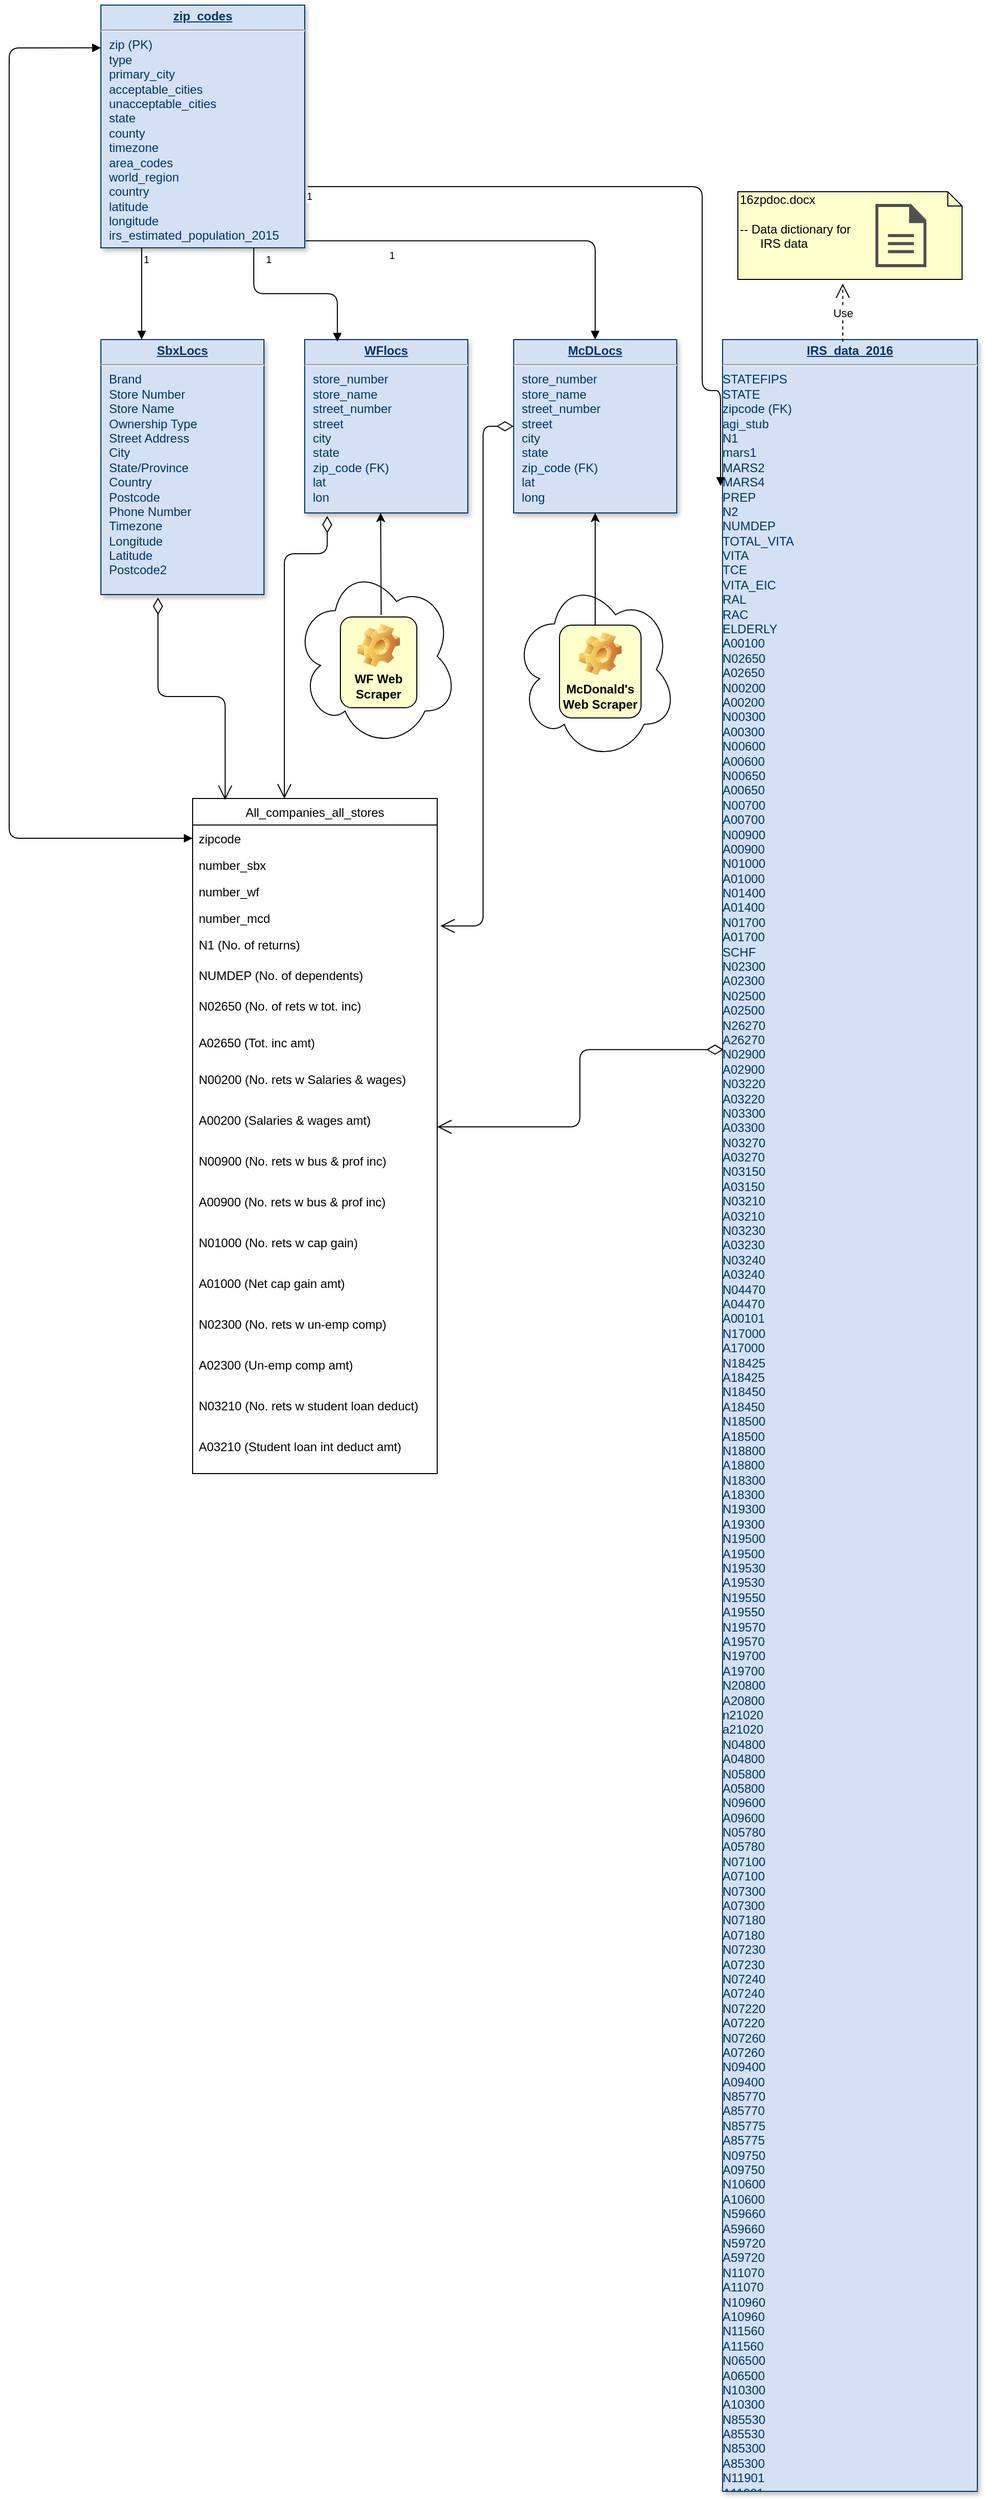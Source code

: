 <mxfile version="11.0.7" type="device"><diagram name="Page-1" id="efa7a0a1-bf9b-a30e-e6df-94a7791c09e9"><mxGraphModel dx="1302" dy="705" grid="1" gridSize="10" guides="1" tooltips="1" connect="1" arrows="1" fold="1" page="1" pageScale="1" pageWidth="826" pageHeight="1169" background="#ffffff" math="0" shadow="0"><root><mxCell id="0"/><mxCell id="1" parent="0"/><mxCell id="Gu2A4vsEvKnWH-SaPwSr-179" value="" style="ellipse;shape=cloud;whiteSpace=wrap;html=1;" parent="1" vertex="1"><mxGeometry x="445" y="584" width="160" height="179" as="geometry"/></mxCell><mxCell id="Gu2A4vsEvKnWH-SaPwSr-125" value="16zpdoc.docx&lt;br&gt;&lt;br&gt;-- Data dictionary for&lt;br&gt;&amp;nbsp; &amp;nbsp; &amp;nbsp; IRS data" style="shape=note;whiteSpace=wrap;html=1;size=14;verticalAlign=top;align=left;spacingTop=-6;fillColor=#FFFFCC;" parent="1" vertex="1"><mxGeometry x="665" y="205" width="220" height="86" as="geometry"/></mxCell><mxCell id="19" value="&lt;p style=&quot;margin: 0px ; margin-top: 4px ; text-align: center ; text-decoration: underline&quot;&gt;&lt;strong&gt;WFlocs&lt;/strong&gt;&lt;/p&gt;&lt;hr&gt;&lt;p style=&quot;margin: 0px 0px 0px 8px&quot;&gt;store_number&lt;/p&gt;&lt;p style=&quot;margin: 0px 0px 0px 8px&quot;&gt;store_name&lt;/p&gt;&lt;p style=&quot;margin: 0px 0px 0px 8px&quot;&gt;street_number&lt;/p&gt;&lt;p style=&quot;margin: 0px 0px 0px 8px&quot;&gt;street&lt;/p&gt;&lt;p style=&quot;margin: 0px 0px 0px 8px&quot;&gt;city&lt;/p&gt;&lt;p style=&quot;margin: 0px 0px 0px 8px&quot;&gt;state&lt;/p&gt;&lt;p style=&quot;margin: 0px 0px 0px 8px&quot;&gt;zip_code (FK)&lt;/p&gt;&lt;p style=&quot;margin: 0px 0px 0px 8px&quot;&gt;lat&lt;/p&gt;&lt;p style=&quot;margin: 0px 0px 0px 8px&quot;&gt;lon&lt;/p&gt;" style="verticalAlign=top;align=left;overflow=fill;fontSize=12;fontFamily=Helvetica;html=1;strokeColor=#003366;shadow=1;fillColor=#D4E1F5;fontColor=#003366" parent="1" vertex="1"><mxGeometry x="240" y="350" width="160" height="170" as="geometry"/></mxCell><mxCell id="20" value="&lt;p style=&quot;margin: 0px ; margin-top: 4px ; text-align: center ; text-decoration: underline&quot;&gt;&lt;strong&gt;McDLocs&lt;/strong&gt;&lt;/p&gt;&lt;hr&gt;&lt;p style=&quot;margin: 0px ; margin-left: 8px&quot;&gt;store_number&lt;/p&gt;&lt;p style=&quot;margin: 0px ; margin-left: 8px&quot;&gt;store_name&lt;/p&gt;&lt;p style=&quot;margin: 0px ; margin-left: 8px&quot;&gt;street_number&lt;/p&gt;&lt;p style=&quot;margin: 0px ; margin-left: 8px&quot;&gt;street&lt;/p&gt;&lt;p style=&quot;margin: 0px ; margin-left: 8px&quot;&gt;city&lt;/p&gt;&lt;p style=&quot;margin: 0px ; margin-left: 8px&quot;&gt;state&lt;/p&gt;&lt;p style=&quot;margin: 0px ; margin-left: 8px&quot;&gt;zip_code (FK)&lt;/p&gt;&lt;p style=&quot;margin: 0px ; margin-left: 8px&quot;&gt;lat&lt;/p&gt;&lt;p style=&quot;margin: 0px ; margin-left: 8px&quot;&gt;long&lt;/p&gt;" style="verticalAlign=top;align=left;overflow=fill;fontSize=12;fontFamily=Helvetica;html=1;strokeColor=#003366;shadow=1;fillColor=#D4E1F5;fontColor=#003366" parent="1" vertex="1"><mxGeometry x="445" y="350" width="160" height="170" as="geometry"/></mxCell><mxCell id="21" value="&lt;p style=&quot;margin: 0px ; margin-top: 4px ; text-align: center ; text-decoration: underline&quot;&gt;&lt;strong&gt;IRS_data_2016&lt;/strong&gt;&lt;/p&gt;&lt;hr&gt;&lt;div&gt;STATEFIPS&lt;/div&gt;&lt;div&gt;STATE&lt;/div&gt;&lt;div&gt;zipcode (FK)&lt;/div&gt;&lt;div&gt;agi_stub&lt;/div&gt;&lt;div&gt;N1&lt;/div&gt;&lt;div&gt;mars1&lt;/div&gt;&lt;div&gt;MARS2&lt;/div&gt;&lt;div&gt;MARS4&lt;/div&gt;&lt;div&gt;PREP&lt;/div&gt;&lt;div&gt;N2&lt;/div&gt;&lt;div&gt;NUMDEP&lt;/div&gt;&lt;div&gt;TOTAL_VITA&lt;/div&gt;&lt;div&gt;VITA&lt;/div&gt;&lt;div&gt;TCE&lt;/div&gt;&lt;div&gt;VITA_EIC&lt;/div&gt;&lt;div&gt;RAL&lt;/div&gt;&lt;div&gt;RAC&lt;/div&gt;&lt;div&gt;ELDERLY&lt;/div&gt;&lt;div&gt;A00100&lt;/div&gt;&lt;div&gt;N02650&lt;/div&gt;&lt;div&gt;A02650&lt;/div&gt;&lt;div&gt;N00200&lt;/div&gt;&lt;div&gt;A00200&lt;/div&gt;&lt;div&gt;N00300&lt;/div&gt;&lt;div&gt;A00300&lt;/div&gt;&lt;div&gt;N00600&lt;/div&gt;&lt;div&gt;A00600&lt;/div&gt;&lt;div&gt;N00650&lt;/div&gt;&lt;div&gt;A00650&lt;/div&gt;&lt;div&gt;N00700&lt;/div&gt;&lt;div&gt;A00700&lt;/div&gt;&lt;div&gt;N00900&lt;/div&gt;&lt;div&gt;A00900&lt;/div&gt;&lt;div&gt;N01000&lt;/div&gt;&lt;div&gt;A01000&lt;/div&gt;&lt;div&gt;N01400&lt;/div&gt;&lt;div&gt;A01400&lt;/div&gt;&lt;div&gt;N01700&lt;/div&gt;&lt;div&gt;A01700&lt;/div&gt;&lt;div&gt;SCHF&lt;/div&gt;&lt;div&gt;N02300&lt;/div&gt;&lt;div&gt;A02300&lt;/div&gt;&lt;div&gt;N02500&lt;/div&gt;&lt;div&gt;A02500&lt;/div&gt;&lt;div&gt;N26270&lt;/div&gt;&lt;div&gt;A26270&lt;/div&gt;&lt;div&gt;N02900&lt;/div&gt;&lt;div&gt;A02900&lt;/div&gt;&lt;div&gt;N03220&lt;/div&gt;&lt;div&gt;A03220&lt;/div&gt;&lt;div&gt;N03300&lt;/div&gt;&lt;div&gt;A03300&lt;/div&gt;&lt;div&gt;N03270&lt;/div&gt;&lt;div&gt;A03270&lt;/div&gt;&lt;div&gt;N03150&lt;/div&gt;&lt;div&gt;A03150&lt;/div&gt;&lt;div&gt;N03210&lt;/div&gt;&lt;div&gt;A03210&lt;/div&gt;&lt;div&gt;N03230&lt;/div&gt;&lt;div&gt;A03230&lt;/div&gt;&lt;div&gt;N03240&lt;/div&gt;&lt;div&gt;A03240&lt;/div&gt;&lt;div&gt;N04470&lt;/div&gt;&lt;div&gt;A04470&lt;/div&gt;&lt;div&gt;A00101&lt;/div&gt;&lt;div&gt;N17000&lt;/div&gt;&lt;div&gt;A17000&lt;/div&gt;&lt;div&gt;N18425&lt;/div&gt;&lt;div&gt;A18425&lt;/div&gt;&lt;div&gt;N18450&lt;/div&gt;&lt;div&gt;A18450&lt;/div&gt;&lt;div&gt;N18500&lt;/div&gt;&lt;div&gt;A18500&lt;/div&gt;&lt;div&gt;N18800&lt;/div&gt;&lt;div&gt;A18800&lt;/div&gt;&lt;div&gt;N18300&lt;/div&gt;&lt;div&gt;A18300&lt;/div&gt;&lt;div&gt;N19300&lt;/div&gt;&lt;div&gt;A19300&lt;/div&gt;&lt;div&gt;N19500&lt;/div&gt;&lt;div&gt;A19500&lt;/div&gt;&lt;div&gt;N19530&lt;/div&gt;&lt;div&gt;A19530&lt;/div&gt;&lt;div&gt;N19550&lt;/div&gt;&lt;div&gt;A19550&lt;/div&gt;&lt;div&gt;N19570&lt;/div&gt;&lt;div&gt;A19570&lt;/div&gt;&lt;div&gt;N19700&lt;/div&gt;&lt;div&gt;A19700&lt;/div&gt;&lt;div&gt;N20800&lt;/div&gt;&lt;div&gt;A20800&lt;/div&gt;&lt;div&gt;n21020&lt;/div&gt;&lt;div&gt;a21020&lt;/div&gt;&lt;div&gt;N04800&lt;/div&gt;&lt;div&gt;A04800&lt;/div&gt;&lt;div&gt;N05800&lt;/div&gt;&lt;div&gt;A05800&lt;/div&gt;&lt;div&gt;N09600&lt;/div&gt;&lt;div&gt;A09600&lt;/div&gt;&lt;div&gt;N05780&lt;/div&gt;&lt;div&gt;A05780&lt;/div&gt;&lt;div&gt;N07100&lt;/div&gt;&lt;div&gt;A07100&lt;/div&gt;&lt;div&gt;N07300&lt;/div&gt;&lt;div&gt;A07300&lt;/div&gt;&lt;div&gt;N07180&lt;/div&gt;&lt;div&gt;A07180&lt;/div&gt;&lt;div&gt;N07230&lt;/div&gt;&lt;div&gt;A07230&lt;/div&gt;&lt;div&gt;N07240&lt;/div&gt;&lt;div&gt;A07240&lt;/div&gt;&lt;div&gt;N07220&lt;/div&gt;&lt;div&gt;A07220&lt;/div&gt;&lt;div&gt;N07260&lt;/div&gt;&lt;div&gt;A07260&lt;/div&gt;&lt;div&gt;N09400&lt;/div&gt;&lt;div&gt;A09400&lt;/div&gt;&lt;div&gt;N85770&lt;/div&gt;&lt;div&gt;A85770&lt;/div&gt;&lt;div&gt;N85775&lt;/div&gt;&lt;div&gt;A85775&lt;/div&gt;&lt;div&gt;N09750&lt;/div&gt;&lt;div&gt;A09750&lt;/div&gt;&lt;div&gt;N10600&lt;/div&gt;&lt;div&gt;A10600&lt;/div&gt;&lt;div&gt;N59660&lt;/div&gt;&lt;div&gt;A59660&lt;/div&gt;&lt;div&gt;N59720&lt;/div&gt;&lt;div&gt;A59720&lt;/div&gt;&lt;div&gt;N11070&lt;/div&gt;&lt;div&gt;A11070&lt;/div&gt;&lt;div&gt;N10960&lt;/div&gt;&lt;div&gt;A10960&lt;/div&gt;&lt;div&gt;N11560&lt;/div&gt;&lt;div&gt;A11560&lt;/div&gt;&lt;div&gt;N06500&lt;/div&gt;&lt;div&gt;A06500&lt;/div&gt;&lt;div&gt;N10300&lt;/div&gt;&lt;div&gt;A10300&lt;/div&gt;&lt;div&gt;N85530&lt;/div&gt;&lt;div&gt;A85530&lt;/div&gt;&lt;div&gt;N85300&lt;/div&gt;&lt;div&gt;A85300&lt;/div&gt;&lt;div&gt;N11901&lt;/div&gt;&lt;div&gt;A11901&lt;/div&gt;&lt;div&gt;N11902&lt;/div&gt;&lt;div&gt;A11902&lt;/div&gt;&lt;br&gt;&lt;br&gt;&lt;br&gt;&lt;br&gt;&lt;br&gt;&lt;br&gt;&lt;br&gt;&lt;br&gt;&lt;br&gt;&lt;br&gt;&lt;br&gt;&lt;br&gt;&lt;br&gt;&lt;br&gt;&lt;br&gt;&lt;br&gt;&lt;br&gt;&lt;br&gt;&lt;br&gt;&lt;br&gt;&lt;br&gt;&lt;br&gt;&lt;br&gt;&lt;br&gt;&lt;br&gt;&lt;br&gt;&lt;br&gt;&lt;br&gt;&lt;br&gt;&lt;br&gt;&lt;br&gt;&lt;br&gt;&lt;br&gt;&lt;br&gt;&lt;br&gt;&lt;br&gt;&lt;br&gt;&lt;br&gt;&lt;br&gt;&lt;br&gt;&lt;br&gt;&lt;br&gt;&lt;br&gt;&lt;br&gt;&lt;br&gt;&lt;br&gt;&lt;br&gt;&lt;br&gt;&lt;br&gt;&lt;br&gt;&lt;br&gt;&lt;br&gt;&lt;br&gt;&lt;br&gt;&lt;br&gt;&lt;br&gt;&lt;br&gt;&lt;br&gt;&lt;br&gt;&lt;br&gt;&lt;br&gt;&lt;br&gt;&lt;br&gt;&lt;br&gt;&lt;br&gt;&lt;br&gt;&lt;br&gt;&lt;br&gt;&lt;br&gt;&lt;br&gt;&lt;br&gt;&lt;br&gt;&lt;br&gt;&lt;br&gt;&lt;br&gt;&lt;br&gt;&lt;br&gt;&lt;br&gt;&lt;br&gt;&lt;br&gt;&lt;br&gt;&lt;br&gt;&lt;br&gt;&lt;br&gt;&lt;br&gt;&lt;br&gt;&lt;br&gt;&lt;br&gt;&lt;br&gt;&lt;br&gt;&lt;br&gt;&lt;br&gt;&lt;br&gt;&lt;br&gt;&lt;br&gt;&lt;br&gt;&lt;br&gt;&lt;br&gt;&lt;br&gt;&lt;br&gt;&lt;br&gt;&lt;br&gt;&lt;br&gt;&lt;br&gt;&lt;br&gt;&lt;br&gt;&lt;br&gt;&lt;br&gt;&lt;br&gt;&lt;br&gt;&lt;br&gt;&lt;br&gt;&lt;br&gt;&lt;br&gt;&lt;br&gt;&lt;br&gt;&lt;br&gt;&lt;br&gt;&lt;br&gt;&lt;br&gt;&lt;br&gt;&lt;br&gt;&lt;br&gt;&lt;br&gt;&lt;br&gt;&lt;br&gt;&lt;br&gt;&lt;br&gt;&lt;br&gt;&lt;br&gt;&lt;br&gt;&lt;br&gt;&lt;br&gt;&lt;br&gt;&lt;br&gt;&lt;br&gt;&lt;br&gt;&lt;br&gt;&lt;br&gt;&lt;br&gt;&lt;br&gt;&lt;br&gt;&lt;br&gt;&lt;br&gt;&lt;br&gt;&lt;br&gt;&lt;br&gt;&lt;br&gt;&lt;br&gt;&lt;br&gt;&lt;br&gt;&lt;br&gt;&lt;br&gt;&lt;br&gt;&lt;br&gt;&lt;br&gt;&lt;br&gt;&lt;br&gt;&lt;br&gt;&lt;br&gt;&lt;br&gt;&lt;br&gt;&lt;br&gt;&lt;br&gt;&lt;br&gt;&lt;br&gt;&lt;br&gt;&lt;br&gt;&lt;br&gt;&lt;br&gt;&lt;br&gt;&lt;br&gt;&lt;br&gt;&lt;br&gt;&lt;br&gt;&lt;br&gt;&lt;br&gt;&lt;br&gt;&lt;br&gt;&lt;br&gt;&lt;br&gt;&lt;br&gt;&lt;br&gt;&lt;br&gt;&lt;br&gt;&lt;br&gt;&lt;br&gt;&lt;br&gt;&lt;br&gt;&lt;br&gt;&lt;br&gt;&lt;br&gt;&lt;br&gt;&lt;br&gt;&lt;br&gt;&lt;br&gt;&lt;br&gt;&lt;br&gt;&lt;br&gt;&lt;br&gt;&lt;br&gt;&lt;br&gt;&lt;br&gt;&lt;br&gt;&lt;br&gt;&lt;br&gt;&lt;br&gt;&lt;br&gt;&lt;br&gt;&lt;br&gt;&lt;br&gt;&lt;br&gt;&lt;br&gt;&lt;br&gt;&lt;br&gt;&lt;br&gt;&lt;br&gt;&lt;br&gt;&lt;br&gt;&lt;br&gt;&lt;br&gt;&lt;br&gt;&lt;br&gt;&lt;br&gt;&lt;br&gt;&lt;br&gt;&lt;br&gt;&lt;br&gt;&lt;br&gt;&lt;br&gt;&lt;br&gt;&lt;br&gt;&lt;br&gt;&lt;br&gt;&lt;br&gt;&lt;br&gt;&lt;br&gt;&lt;br&gt;&lt;br&gt;&lt;br&gt;&lt;br&gt;&lt;br&gt;&lt;br&gt;&lt;br&gt;&lt;br&gt;&lt;br&gt;&lt;br&gt;&lt;br&gt;&lt;br&gt;&lt;br&gt;&lt;br&gt;&lt;br&gt;&lt;br&gt;&lt;br&gt;&lt;br&gt;&lt;br&gt;&lt;br&gt;&lt;br&gt;&lt;br&gt;&lt;br&gt;&lt;br&gt;&lt;br&gt;&lt;br&gt;&lt;br&gt;&lt;br&gt;&lt;br&gt;&lt;br&gt;&lt;br&gt;&lt;br&gt;&lt;br&gt;&lt;br&gt;&lt;br&gt;&lt;br&gt;&lt;br&gt;&lt;br&gt;&lt;br&gt;&lt;br&gt;&lt;br&gt;&lt;br&gt;&lt;br&gt;&lt;br&gt;&lt;br&gt;&lt;br&gt;&lt;br&gt;&lt;br&gt;&lt;br&gt;&lt;br&gt;&lt;br&gt;&lt;br&gt;&lt;br&gt;&lt;br&gt;&lt;br&gt;&lt;br&gt;&lt;br&gt;&lt;br&gt;&lt;br&gt;&lt;br&gt;&lt;br&gt;&lt;br&gt;&lt;br&gt;&lt;br&gt;&lt;br&gt;&lt;br&gt;&lt;br&gt;&lt;br&gt;&lt;br&gt;&lt;br&gt;&lt;br&gt;&lt;br&gt;&lt;br&gt;&lt;br&gt;&lt;br&gt;&lt;br&gt;&lt;br&gt;&lt;br&gt;&lt;br&gt;&lt;br&gt;&lt;br&gt;&lt;br&gt;&lt;br&gt;&lt;br&gt;&lt;br&gt;&lt;br&gt;&lt;br&gt;&lt;br&gt;&lt;br&gt;&lt;br&gt;&lt;br&gt;&lt;br&gt;&lt;br&gt;&lt;br&gt;&lt;br&gt;&lt;br&gt;&lt;br&gt;&lt;br&gt;&lt;br&gt;&lt;br&gt;&lt;br&gt;&lt;br&gt;&lt;br&gt;&lt;br&gt;&lt;br&gt;&lt;br&gt;&lt;br&gt;&lt;br&gt;&lt;br&gt;&lt;br&gt;&lt;br&gt;&lt;br&gt;&lt;br&gt;&lt;br&gt;&lt;br&gt;&lt;br&gt;&lt;br&gt;&lt;br&gt;&lt;br&gt;&lt;br&gt;&lt;br&gt;&lt;br&gt;&lt;br&gt;&lt;br&gt;&lt;br&gt;&lt;br&gt;&lt;br&gt;&lt;br&gt;&lt;br&gt;&lt;br&gt;&lt;br&gt;&lt;br&gt;&lt;br&gt;&lt;br&gt;&lt;br&gt;&lt;br&gt;&lt;br&gt;&lt;br&gt;&lt;br&gt;&lt;br&gt;&lt;br&gt;&lt;br&gt;&lt;br&gt;&lt;br&gt;&lt;br&gt;&lt;br&gt;&lt;br&gt;&lt;br&gt;&lt;br&gt;&lt;br&gt;&lt;br&gt;&lt;br&gt;&lt;br&gt;&lt;br&gt;&lt;br&gt;&lt;br&gt;&lt;br&gt;&lt;br&gt;&lt;br&gt;&lt;br&gt;&lt;br&gt;&lt;br&gt;&lt;br&gt;&lt;br&gt;&lt;br&gt;&lt;br&gt;&lt;br&gt;&lt;br&gt;&lt;br&gt;&lt;br&gt;&lt;br&gt;&lt;br&gt;&lt;br&gt;&lt;br&gt;&lt;br&gt;&lt;br&gt;&lt;br&gt;&lt;br&gt;&lt;br&gt;&lt;br&gt;&lt;br&gt;&lt;br&gt;&lt;br&gt;&lt;br&gt;&lt;br&gt;&lt;br&gt;&lt;br&gt;&lt;br&gt;&lt;br&gt;&lt;br&gt;&lt;br&gt;&lt;br&gt;&lt;br&gt;&lt;br&gt;&lt;br&gt;&lt;br&gt;&lt;br&gt;&lt;br&gt;&lt;br&gt;&lt;br&gt;&lt;br&gt;&lt;br&gt;&lt;br&gt;&lt;table border=&quot;0&quot; cellpadding=&quot;0&quot; cellspacing=&quot;0&quot; width=&quot;64&quot; style=&quot;border-collapse: collapse ; width: 48pt&quot;&gt; &lt;colgroup&gt;&lt;col width=&quot;64&quot; style=&quot;width: 48pt&quot;&gt;&lt;/colgroup&gt; &lt;tbody&gt;&lt;tr style=&quot;height: 15.0pt&quot;&gt;  &lt;td height=&quot;20&quot; width=&quot;64&quot; style=&quot;height: 15.0pt ; width: 48pt&quot;&gt;STATEFIPS&lt;/td&gt; &lt;/tr&gt; &lt;tr style=&quot;height: 15.0pt&quot;&gt;  &lt;td height=&quot;20&quot; style=&quot;height: 15.0pt&quot;&gt;STATE&lt;/td&gt; &lt;/tr&gt; &lt;tr style=&quot;height: 15.0pt&quot;&gt;  &lt;td height=&quot;20&quot; style=&quot;height: 15.0pt&quot;&gt;zipcode&lt;/td&gt; &lt;/tr&gt; &lt;tr style=&quot;height: 15.0pt&quot;&gt;  &lt;td height=&quot;20&quot; style=&quot;height: 15.0pt&quot;&gt;agi_stub&lt;/td&gt; &lt;/tr&gt; &lt;tr style=&quot;height: 15.0pt&quot;&gt;  &lt;td height=&quot;20&quot; style=&quot;height: 15.0pt&quot;&gt;N1&lt;/td&gt; &lt;/tr&gt; &lt;tr style=&quot;height: 15.0pt&quot;&gt;  &lt;td height=&quot;20&quot; style=&quot;height: 15.0pt&quot;&gt;mars1&lt;/td&gt; &lt;/tr&gt; &lt;tr style=&quot;height: 15.0pt&quot;&gt;  &lt;td height=&quot;20&quot; style=&quot;height: 15.0pt&quot;&gt;MARS2&lt;/td&gt; &lt;/tr&gt; &lt;tr style=&quot;height: 15.0pt&quot;&gt;  &lt;td height=&quot;20&quot; style=&quot;height: 15.0pt&quot;&gt;MARS4&lt;/td&gt; &lt;/tr&gt; &lt;tr style=&quot;height: 15.0pt&quot;&gt;  &lt;td height=&quot;20&quot; style=&quot;height: 15.0pt&quot;&gt;PREP&lt;/td&gt; &lt;/tr&gt; &lt;tr style=&quot;height: 15.0pt&quot;&gt;  &lt;td height=&quot;20&quot; style=&quot;height: 15.0pt&quot;&gt;N2&lt;/td&gt; &lt;/tr&gt; &lt;tr style=&quot;height: 15.0pt&quot;&gt;  &lt;td height=&quot;20&quot; style=&quot;height: 15.0pt&quot;&gt;NUMDEP&lt;/td&gt; &lt;/tr&gt; &lt;tr style=&quot;height: 15.0pt&quot;&gt;  &lt;td height=&quot;20&quot; style=&quot;height: 15.0pt&quot;&gt;TOTAL_VITA&lt;/td&gt; &lt;/tr&gt; &lt;tr style=&quot;height: 15.0pt&quot;&gt;  &lt;td height=&quot;20&quot; style=&quot;height: 15.0pt&quot;&gt;VITA&lt;/td&gt; &lt;/tr&gt; &lt;tr style=&quot;height: 15.0pt&quot;&gt;  &lt;td height=&quot;20&quot; style=&quot;height: 15.0pt&quot;&gt;TCE&lt;/td&gt; &lt;/tr&gt; &lt;tr style=&quot;height: 15.0pt&quot;&gt;  &lt;td height=&quot;20&quot; style=&quot;height: 15.0pt&quot;&gt;VITA_EIC&lt;/td&gt; &lt;/tr&gt; &lt;tr style=&quot;height: 15.0pt&quot;&gt;  &lt;td height=&quot;20&quot; style=&quot;height: 15.0pt&quot;&gt;RAL&lt;/td&gt; &lt;/tr&gt; &lt;tr style=&quot;height: 15.0pt&quot;&gt;  &lt;td height=&quot;20&quot; style=&quot;height: 15.0pt&quot;&gt;RAC&lt;/td&gt; &lt;/tr&gt; &lt;tr style=&quot;height: 15.0pt&quot;&gt;  &lt;td height=&quot;20&quot; style=&quot;height: 15.0pt&quot;&gt;ELDERLY&lt;/td&gt; &lt;/tr&gt; &lt;tr style=&quot;height: 15.0pt&quot;&gt;  &lt;td height=&quot;20&quot; style=&quot;height: 15.0pt&quot;&gt;A00100&lt;/td&gt; &lt;/tr&gt; &lt;tr style=&quot;height: 15.0pt&quot;&gt;  &lt;td height=&quot;20&quot; style=&quot;height: 15.0pt&quot;&gt;N02650&lt;/td&gt; &lt;/tr&gt; &lt;tr style=&quot;height: 15.0pt&quot;&gt;  &lt;td height=&quot;20&quot; style=&quot;height: 15.0pt&quot;&gt;A02650&lt;/td&gt; &lt;/tr&gt; &lt;tr style=&quot;height: 15.0pt&quot;&gt;  &lt;td height=&quot;20&quot; style=&quot;height: 15.0pt&quot;&gt;N00200&lt;/td&gt; &lt;/tr&gt; &lt;tr style=&quot;height: 15.0pt&quot;&gt;  &lt;td height=&quot;20&quot; style=&quot;height: 15.0pt&quot;&gt;A00200&lt;/td&gt; &lt;/tr&gt; &lt;tr style=&quot;height: 15.0pt&quot;&gt;  &lt;td height=&quot;20&quot; style=&quot;height: 15.0pt&quot;&gt;N00300&lt;/td&gt; &lt;/tr&gt; &lt;tr style=&quot;height: 15.0pt&quot;&gt;  &lt;td height=&quot;20&quot; style=&quot;height: 15.0pt&quot;&gt;A00300&lt;/td&gt; &lt;/tr&gt; &lt;tr style=&quot;height: 15.0pt&quot;&gt;  &lt;td height=&quot;20&quot; style=&quot;height: 15.0pt&quot;&gt;N00600&lt;/td&gt; &lt;/tr&gt; &lt;tr style=&quot;height: 15.0pt&quot;&gt;  &lt;td height=&quot;20&quot; style=&quot;height: 15.0pt&quot;&gt;A00600&lt;/td&gt; &lt;/tr&gt; &lt;tr style=&quot;height: 15.0pt&quot;&gt;  &lt;td height=&quot;20&quot; style=&quot;height: 15.0pt&quot;&gt;N00650&lt;/td&gt; &lt;/tr&gt; &lt;tr style=&quot;height: 15.0pt&quot;&gt;  &lt;td height=&quot;20&quot; style=&quot;height: 15.0pt&quot;&gt;A00650&lt;/td&gt; &lt;/tr&gt; &lt;tr style=&quot;height: 15.0pt&quot;&gt;  &lt;td height=&quot;20&quot; style=&quot;height: 15.0pt&quot;&gt;N00700&lt;/td&gt; &lt;/tr&gt; &lt;tr style=&quot;height: 15.0pt&quot;&gt;  &lt;td height=&quot;20&quot; style=&quot;height: 15.0pt&quot;&gt;A00700&lt;/td&gt; &lt;/tr&gt; &lt;tr style=&quot;height: 15.0pt&quot;&gt;  &lt;td height=&quot;20&quot; style=&quot;height: 15.0pt&quot;&gt;N00900&lt;/td&gt; &lt;/tr&gt; &lt;tr style=&quot;height: 15.0pt&quot;&gt;  &lt;td height=&quot;20&quot; style=&quot;height: 15.0pt&quot;&gt;A00900&lt;/td&gt; &lt;/tr&gt; &lt;tr style=&quot;height: 15.0pt&quot;&gt;  &lt;td height=&quot;20&quot; style=&quot;height: 15.0pt&quot;&gt;N01000&lt;/td&gt; &lt;/tr&gt; &lt;tr style=&quot;height: 15.0pt&quot;&gt;  &lt;td height=&quot;20&quot; style=&quot;height: 15.0pt&quot;&gt;A01000&lt;/td&gt; &lt;/tr&gt; &lt;tr style=&quot;height: 15.0pt&quot;&gt;  &lt;td height=&quot;20&quot; style=&quot;height: 15.0pt&quot;&gt;N01400&lt;/td&gt; &lt;/tr&gt; &lt;tr style=&quot;height: 15.0pt&quot;&gt;  &lt;td height=&quot;20&quot; style=&quot;height: 15.0pt&quot;&gt;A01400&lt;/td&gt; &lt;/tr&gt; &lt;tr style=&quot;height: 15.0pt&quot;&gt;  &lt;td height=&quot;20&quot; style=&quot;height: 15.0pt&quot;&gt;N01700&lt;/td&gt; &lt;/tr&gt; &lt;tr style=&quot;height: 15.0pt&quot;&gt;  &lt;td height=&quot;20&quot; style=&quot;height: 15.0pt&quot;&gt;A01700&lt;/td&gt; &lt;/tr&gt; &lt;tr style=&quot;height: 15.0pt&quot;&gt;  &lt;td height=&quot;20&quot; style=&quot;height: 15.0pt&quot;&gt;SCHF&lt;/td&gt; &lt;/tr&gt; &lt;tr style=&quot;height: 15.0pt&quot;&gt;  &lt;td height=&quot;20&quot; style=&quot;height: 15.0pt&quot;&gt;N02300&lt;/td&gt; &lt;/tr&gt; &lt;tr style=&quot;height: 15.0pt&quot;&gt;  &lt;td height=&quot;20&quot; style=&quot;height: 15.0pt&quot;&gt;A02300&lt;/td&gt; &lt;/tr&gt; &lt;tr style=&quot;height: 15.0pt&quot;&gt;  &lt;td height=&quot;20&quot; style=&quot;height: 15.0pt&quot;&gt;N02500&lt;/td&gt; &lt;/tr&gt; &lt;tr style=&quot;height: 15.0pt&quot;&gt;  &lt;td height=&quot;20&quot; style=&quot;height: 15.0pt&quot;&gt;A02500&lt;/td&gt; &lt;/tr&gt; &lt;tr style=&quot;height: 15.0pt&quot;&gt;  &lt;td height=&quot;20&quot; style=&quot;height: 15.0pt&quot;&gt;N26270&lt;/td&gt; &lt;/tr&gt; &lt;tr style=&quot;height: 15.0pt&quot;&gt;  &lt;td height=&quot;20&quot; style=&quot;height: 15.0pt&quot;&gt;A26270&lt;/td&gt; &lt;/tr&gt; &lt;tr style=&quot;height: 15.0pt&quot;&gt;  &lt;td height=&quot;20&quot; style=&quot;height: 15.0pt&quot;&gt;N02900&lt;/td&gt; &lt;/tr&gt; &lt;tr style=&quot;height: 15.0pt&quot;&gt;  &lt;td height=&quot;20&quot; style=&quot;height: 15.0pt&quot;&gt;A02900&lt;/td&gt; &lt;/tr&gt; &lt;tr style=&quot;height: 15.0pt&quot;&gt;  &lt;td height=&quot;20&quot; style=&quot;height: 15.0pt&quot;&gt;N03220&lt;/td&gt; &lt;/tr&gt; &lt;tr style=&quot;height: 15.0pt&quot;&gt;  &lt;td height=&quot;20&quot; style=&quot;height: 15.0pt&quot;&gt;A03220&lt;/td&gt; &lt;/tr&gt; &lt;tr style=&quot;height: 15.0pt&quot;&gt;  &lt;td height=&quot;20&quot; style=&quot;height: 15.0pt&quot;&gt;N03300&lt;/td&gt; &lt;/tr&gt; &lt;tr style=&quot;height: 15.0pt&quot;&gt;  &lt;td height=&quot;20&quot; style=&quot;height: 15.0pt&quot;&gt;A03300&lt;/td&gt; &lt;/tr&gt; &lt;tr style=&quot;height: 15.0pt&quot;&gt;  &lt;td height=&quot;20&quot; style=&quot;height: 15.0pt&quot;&gt;N03270&lt;/td&gt; &lt;/tr&gt; &lt;tr style=&quot;height: 15.0pt&quot;&gt;  &lt;td height=&quot;20&quot; style=&quot;height: 15.0pt&quot;&gt;A03270&lt;/td&gt; &lt;/tr&gt; &lt;tr style=&quot;height: 15.0pt&quot;&gt;  &lt;td height=&quot;20&quot; style=&quot;height: 15.0pt&quot;&gt;N03150&lt;/td&gt; &lt;/tr&gt; &lt;tr style=&quot;height: 15.0pt&quot;&gt;  &lt;td height=&quot;20&quot; style=&quot;height: 15.0pt&quot;&gt;A03150&lt;/td&gt; &lt;/tr&gt; &lt;tr style=&quot;height: 15.0pt&quot;&gt;  &lt;td height=&quot;20&quot; style=&quot;height: 15.0pt&quot;&gt;N03210&lt;/td&gt; &lt;/tr&gt; &lt;tr style=&quot;height: 15.0pt&quot;&gt;  &lt;td height=&quot;20&quot; style=&quot;height: 15.0pt&quot;&gt;A03210&lt;/td&gt; &lt;/tr&gt; &lt;tr style=&quot;height: 15.0pt&quot;&gt;  &lt;td height=&quot;20&quot; style=&quot;height: 15.0pt&quot;&gt;N03230&lt;/td&gt; &lt;/tr&gt; &lt;tr style=&quot;height: 15.0pt&quot;&gt;  &lt;td height=&quot;20&quot; style=&quot;height: 15.0pt&quot;&gt;A03230&lt;/td&gt; &lt;/tr&gt; &lt;tr style=&quot;height: 15.0pt&quot;&gt;  &lt;td height=&quot;20&quot; style=&quot;height: 15.0pt&quot;&gt;N03240&lt;/td&gt; &lt;/tr&gt; &lt;tr style=&quot;height: 15.0pt&quot;&gt;  &lt;td height=&quot;20&quot; style=&quot;height: 15.0pt&quot;&gt;A03240&lt;/td&gt; &lt;/tr&gt; &lt;tr style=&quot;height: 15.0pt&quot;&gt;  &lt;td height=&quot;20&quot; style=&quot;height: 15.0pt&quot;&gt;N04470&lt;/td&gt; &lt;/tr&gt; &lt;tr style=&quot;height: 15.0pt&quot;&gt;  &lt;td height=&quot;20&quot; style=&quot;height: 15.0pt&quot;&gt;A04470&lt;/td&gt; &lt;/tr&gt; &lt;tr style=&quot;height: 15.0pt&quot;&gt;  &lt;td height=&quot;20&quot; style=&quot;height: 15.0pt&quot;&gt;A00101&lt;/td&gt; &lt;/tr&gt; &lt;tr style=&quot;height: 15.0pt&quot;&gt;  &lt;td height=&quot;20&quot; style=&quot;height: 15.0pt&quot;&gt;N17000&lt;/td&gt; &lt;/tr&gt; &lt;tr style=&quot;height: 15.0pt&quot;&gt;  &lt;td height=&quot;20&quot; style=&quot;height: 15.0pt&quot;&gt;A17000&lt;/td&gt; &lt;/tr&gt; &lt;tr style=&quot;height: 15.0pt&quot;&gt;  &lt;td height=&quot;20&quot; style=&quot;height: 15.0pt&quot;&gt;N18425&lt;/td&gt; &lt;/tr&gt; &lt;tr style=&quot;height: 15.0pt&quot;&gt;  &lt;td height=&quot;20&quot; style=&quot;height: 15.0pt&quot;&gt;A18425&lt;/td&gt; &lt;/tr&gt; &lt;tr style=&quot;height: 15.0pt&quot;&gt;  &lt;td height=&quot;20&quot; style=&quot;height: 15.0pt&quot;&gt;N18450&lt;/td&gt; &lt;/tr&gt; &lt;tr style=&quot;height: 15.0pt&quot;&gt;  &lt;td height=&quot;20&quot; style=&quot;height: 15.0pt&quot;&gt;A18450&lt;/td&gt; &lt;/tr&gt; &lt;tr style=&quot;height: 15.0pt&quot;&gt;  &lt;td height=&quot;20&quot; style=&quot;height: 15.0pt&quot;&gt;N18500&lt;/td&gt; &lt;/tr&gt; &lt;tr style=&quot;height: 15.0pt&quot;&gt;  &lt;td height=&quot;20&quot; style=&quot;height: 15.0pt&quot;&gt;A18500&lt;/td&gt; &lt;/tr&gt; &lt;tr style=&quot;height: 15.0pt&quot;&gt;  &lt;td height=&quot;20&quot; style=&quot;height: 15.0pt&quot;&gt;N18800&lt;/td&gt; &lt;/tr&gt; &lt;tr style=&quot;height: 15.0pt&quot;&gt;  &lt;td height=&quot;20&quot; style=&quot;height: 15.0pt&quot;&gt;A18800&lt;/td&gt; &lt;/tr&gt; &lt;tr style=&quot;height: 15.0pt&quot;&gt;  &lt;td height=&quot;20&quot; style=&quot;height: 15.0pt&quot;&gt;N18300&lt;/td&gt; &lt;/tr&gt; &lt;tr style=&quot;height: 15.0pt&quot;&gt;  &lt;td height=&quot;20&quot; style=&quot;height: 15.0pt&quot;&gt;A18300&lt;/td&gt; &lt;/tr&gt; &lt;tr style=&quot;height: 15.0pt&quot;&gt;  &lt;td height=&quot;20&quot; style=&quot;height: 15.0pt&quot;&gt;N19300&lt;/td&gt; &lt;/tr&gt; &lt;tr style=&quot;height: 15.0pt&quot;&gt;  &lt;td height=&quot;20&quot; style=&quot;height: 15.0pt&quot;&gt;A19300&lt;/td&gt; &lt;/tr&gt; &lt;tr style=&quot;height: 15.0pt&quot;&gt;  &lt;td height=&quot;20&quot; style=&quot;height: 15.0pt&quot;&gt;N19500&lt;/td&gt; &lt;/tr&gt; &lt;tr style=&quot;height: 15.0pt&quot;&gt;  &lt;td height=&quot;20&quot; style=&quot;height: 15.0pt&quot;&gt;A19500&lt;/td&gt; &lt;/tr&gt; &lt;tr style=&quot;height: 15.0pt&quot;&gt;  &lt;td height=&quot;20&quot; style=&quot;height: 15.0pt&quot;&gt;N19530&lt;/td&gt; &lt;/tr&gt; &lt;tr style=&quot;height: 15.0pt&quot;&gt;  &lt;td height=&quot;20&quot; style=&quot;height: 15.0pt&quot;&gt;A19530&lt;/td&gt; &lt;/tr&gt; &lt;tr style=&quot;height: 15.0pt&quot;&gt;  &lt;td height=&quot;20&quot; style=&quot;height: 15.0pt&quot;&gt;N19550&lt;/td&gt; &lt;/tr&gt; &lt;tr style=&quot;height: 15.0pt&quot;&gt;  &lt;td height=&quot;20&quot; style=&quot;height: 15.0pt&quot;&gt;A19550&lt;/td&gt; &lt;/tr&gt; &lt;tr style=&quot;height: 15.0pt&quot;&gt;  &lt;td height=&quot;20&quot; style=&quot;height: 15.0pt&quot;&gt;N19570&lt;/td&gt; &lt;/tr&gt; &lt;tr style=&quot;height: 15.0pt&quot;&gt;  &lt;td height=&quot;20&quot; style=&quot;height: 15.0pt&quot;&gt;A19570&lt;/td&gt; &lt;/tr&gt; &lt;tr style=&quot;height: 15.0pt&quot;&gt;  &lt;td height=&quot;20&quot; style=&quot;height: 15.0pt&quot;&gt;N19700&lt;/td&gt; &lt;/tr&gt; &lt;tr style=&quot;height: 15.0pt&quot;&gt;  &lt;td height=&quot;20&quot; style=&quot;height: 15.0pt&quot;&gt;A19700&lt;/td&gt; &lt;/tr&gt; &lt;tr style=&quot;height: 15.0pt&quot;&gt;  &lt;td height=&quot;20&quot; style=&quot;height: 15.0pt&quot;&gt;N20800&lt;/td&gt; &lt;/tr&gt; &lt;tr style=&quot;height: 15.0pt&quot;&gt;  &lt;td height=&quot;20&quot; style=&quot;height: 15.0pt&quot;&gt;A20800&lt;/td&gt; &lt;/tr&gt; &lt;tr style=&quot;height: 15.0pt&quot;&gt;  &lt;td height=&quot;20&quot; style=&quot;height: 15.0pt&quot;&gt;n21020&lt;/td&gt; &lt;/tr&gt; &lt;tr style=&quot;height: 15.0pt&quot;&gt;  &lt;td height=&quot;20&quot; style=&quot;height: 15.0pt&quot;&gt;a21020&lt;/td&gt; &lt;/tr&gt; &lt;tr style=&quot;height: 15.0pt&quot;&gt;  &lt;td height=&quot;20&quot; style=&quot;height: 15.0pt&quot;&gt;N04800&lt;/td&gt; &lt;/tr&gt; &lt;tr style=&quot;height: 15.0pt&quot;&gt;  &lt;td height=&quot;20&quot; style=&quot;height: 15.0pt&quot;&gt;A04800&lt;/td&gt; &lt;/tr&gt; &lt;tr style=&quot;height: 15.0pt&quot;&gt;  &lt;td height=&quot;20&quot; style=&quot;height: 15.0pt&quot;&gt;N05800&lt;/td&gt; &lt;/tr&gt; &lt;tr style=&quot;height: 15.0pt&quot;&gt;  &lt;td height=&quot;20&quot; style=&quot;height: 15.0pt&quot;&gt;A05800&lt;/td&gt; &lt;/tr&gt; &lt;tr style=&quot;height: 15.0pt&quot;&gt;  &lt;td height=&quot;20&quot; style=&quot;height: 15.0pt&quot;&gt;N09600&lt;/td&gt; &lt;/tr&gt; &lt;tr style=&quot;height: 15.0pt&quot;&gt;  &lt;td height=&quot;20&quot; style=&quot;height: 15.0pt&quot;&gt;A09600&lt;/td&gt; &lt;/tr&gt; &lt;tr style=&quot;height: 15.0pt&quot;&gt;  &lt;td height=&quot;20&quot; style=&quot;height: 15.0pt&quot;&gt;N05780&lt;/td&gt; &lt;/tr&gt; &lt;tr style=&quot;height: 15.0pt&quot;&gt;  &lt;td height=&quot;20&quot; style=&quot;height: 15.0pt&quot;&gt;A05780&lt;/td&gt; &lt;/tr&gt; &lt;tr style=&quot;height: 15.0pt&quot;&gt;  &lt;td height=&quot;20&quot; style=&quot;height: 15.0pt&quot;&gt;N07100&lt;/td&gt; &lt;/tr&gt; &lt;tr style=&quot;height: 15.0pt&quot;&gt;  &lt;td height=&quot;20&quot; style=&quot;height: 15.0pt&quot;&gt;A07100&lt;/td&gt; &lt;/tr&gt; &lt;tr style=&quot;height: 15.0pt&quot;&gt;  &lt;td height=&quot;20&quot; style=&quot;height: 15.0pt&quot;&gt;N07300&lt;/td&gt; &lt;/tr&gt; &lt;tr style=&quot;height: 15.0pt&quot;&gt;  &lt;td height=&quot;20&quot; style=&quot;height: 15.0pt&quot;&gt;A07300&lt;/td&gt; &lt;/tr&gt; &lt;tr style=&quot;height: 15.0pt&quot;&gt;  &lt;td height=&quot;20&quot; style=&quot;height: 15.0pt&quot;&gt;N07180&lt;/td&gt; &lt;/tr&gt; &lt;tr style=&quot;height: 15.0pt&quot;&gt;  &lt;td height=&quot;20&quot; style=&quot;height: 15.0pt&quot;&gt;A07180&lt;/td&gt; &lt;/tr&gt; &lt;tr style=&quot;height: 15.0pt&quot;&gt;  &lt;td height=&quot;20&quot; style=&quot;height: 15.0pt&quot;&gt;N07230&lt;/td&gt; &lt;/tr&gt; &lt;tr style=&quot;height: 15.0pt&quot;&gt;  &lt;td height=&quot;20&quot; style=&quot;height: 15.0pt&quot;&gt;A07230&lt;/td&gt; &lt;/tr&gt; &lt;tr style=&quot;height: 15.0pt&quot;&gt;  &lt;td height=&quot;20&quot; style=&quot;height: 15.0pt&quot;&gt;N07240&lt;/td&gt; &lt;/tr&gt; &lt;tr style=&quot;height: 15.0pt&quot;&gt;  &lt;td height=&quot;20&quot; style=&quot;height: 15.0pt&quot;&gt;A07240&lt;/td&gt; &lt;/tr&gt; &lt;tr style=&quot;height: 15.0pt&quot;&gt;  &lt;td height=&quot;20&quot; style=&quot;height: 15.0pt&quot;&gt;N07220&lt;/td&gt; &lt;/tr&gt; &lt;tr style=&quot;height: 15.0pt&quot;&gt;  &lt;td height=&quot;20&quot; style=&quot;height: 15.0pt&quot;&gt;A07220&lt;/td&gt; &lt;/tr&gt; &lt;tr style=&quot;height: 15.0pt&quot;&gt;  &lt;td height=&quot;20&quot; style=&quot;height: 15.0pt&quot;&gt;N07260&lt;/td&gt; &lt;/tr&gt; &lt;tr style=&quot;height: 15.0pt&quot;&gt;  &lt;td height=&quot;20&quot; style=&quot;height: 15.0pt&quot;&gt;A07260&lt;/td&gt; &lt;/tr&gt; &lt;tr style=&quot;height: 15.0pt&quot;&gt;  &lt;td height=&quot;20&quot; style=&quot;height: 15.0pt&quot;&gt;N09400&lt;/td&gt; &lt;/tr&gt; &lt;tr style=&quot;height: 15.0pt&quot;&gt;  &lt;td height=&quot;20&quot; style=&quot;height: 15.0pt&quot;&gt;A09400&lt;/td&gt; &lt;/tr&gt; &lt;tr style=&quot;height: 15.0pt&quot;&gt;  &lt;td height=&quot;20&quot; style=&quot;height: 15.0pt&quot;&gt;N85770&lt;/td&gt; &lt;/tr&gt; &lt;tr style=&quot;height: 15.0pt&quot;&gt;  &lt;td height=&quot;20&quot; style=&quot;height: 15.0pt&quot;&gt;A85770&lt;/td&gt; &lt;/tr&gt; &lt;tr style=&quot;height: 15.0pt&quot;&gt;  &lt;td height=&quot;20&quot; style=&quot;height: 15.0pt&quot;&gt;N85775&lt;/td&gt; &lt;/tr&gt; &lt;tr style=&quot;height: 15.0pt&quot;&gt;  &lt;td height=&quot;20&quot; style=&quot;height: 15.0pt&quot;&gt;A85775&lt;/td&gt; &lt;/tr&gt; &lt;tr style=&quot;height: 15.0pt&quot;&gt;  &lt;td height=&quot;20&quot; style=&quot;height: 15.0pt&quot;&gt;N09750&lt;/td&gt; &lt;/tr&gt; &lt;tr style=&quot;height: 15.0pt&quot;&gt;  &lt;td height=&quot;20&quot; style=&quot;height: 15.0pt&quot;&gt;A09750&lt;/td&gt; &lt;/tr&gt; &lt;tr style=&quot;height: 15.0pt&quot;&gt;  &lt;td height=&quot;20&quot; style=&quot;height: 15.0pt&quot;&gt;N10600&lt;/td&gt; &lt;/tr&gt; &lt;tr style=&quot;height: 15.0pt&quot;&gt;  &lt;td height=&quot;20&quot; style=&quot;height: 15.0pt&quot;&gt;A10600&lt;/td&gt; &lt;/tr&gt; &lt;tr style=&quot;height: 15.0pt&quot;&gt;  &lt;td height=&quot;20&quot; style=&quot;height: 15.0pt&quot;&gt;N59660&lt;/td&gt; &lt;/tr&gt; &lt;tr style=&quot;height: 15.0pt&quot;&gt;  &lt;td height=&quot;20&quot; style=&quot;height: 15.0pt&quot;&gt;A59660&lt;/td&gt; &lt;/tr&gt; &lt;tr style=&quot;height: 15.0pt&quot;&gt;  &lt;td height=&quot;20&quot; style=&quot;height: 15.0pt&quot;&gt;N59720&lt;/td&gt; &lt;/tr&gt; &lt;tr style=&quot;height: 15.0pt&quot;&gt;  &lt;td height=&quot;20&quot; style=&quot;height: 15.0pt&quot;&gt;A59720&lt;/td&gt; &lt;/tr&gt; &lt;tr style=&quot;height: 15.0pt&quot;&gt;  &lt;td height=&quot;20&quot; style=&quot;height: 15.0pt&quot;&gt;N11070&lt;/td&gt; &lt;/tr&gt; &lt;tr style=&quot;height: 15.0pt&quot;&gt;  &lt;td height=&quot;20&quot; style=&quot;height: 15.0pt&quot;&gt;A11070&lt;/td&gt; &lt;/tr&gt; &lt;tr style=&quot;height: 15.0pt&quot;&gt;  &lt;td height=&quot;20&quot; style=&quot;height: 15.0pt&quot;&gt;N10960&lt;/td&gt; &lt;/tr&gt; &lt;tr style=&quot;height: 15.0pt&quot;&gt;  &lt;td height=&quot;20&quot; style=&quot;height: 15.0pt&quot;&gt;A10960&lt;/td&gt; &lt;/tr&gt; &lt;tr style=&quot;height: 15.0pt&quot;&gt;  &lt;td height=&quot;20&quot; style=&quot;height: 15.0pt&quot;&gt;N11560&lt;/td&gt; &lt;/tr&gt; &lt;tr style=&quot;height: 15.0pt&quot;&gt;  &lt;td height=&quot;20&quot; style=&quot;height: 15.0pt&quot;&gt;A11560&lt;/td&gt; &lt;/tr&gt; &lt;tr style=&quot;height: 15.0pt&quot;&gt;  &lt;td height=&quot;20&quot; style=&quot;height: 15.0pt&quot;&gt;N06500&lt;/td&gt; &lt;/tr&gt; &lt;tr style=&quot;height: 15.0pt&quot;&gt;  &lt;td height=&quot;20&quot; style=&quot;height: 15.0pt&quot;&gt;A06500&lt;/td&gt; &lt;/tr&gt; &lt;tr style=&quot;height: 15.0pt&quot;&gt;  &lt;td height=&quot;20&quot; style=&quot;height: 15.0pt&quot;&gt;N10300&lt;/td&gt; &lt;/tr&gt; &lt;tr style=&quot;height: 15.0pt&quot;&gt;  &lt;td height=&quot;20&quot; style=&quot;height: 15.0pt&quot;&gt;A10300&lt;/td&gt; &lt;/tr&gt; &lt;tr style=&quot;height: 15.0pt&quot;&gt;  &lt;td height=&quot;20&quot; style=&quot;height: 15.0pt&quot;&gt;N85530&lt;/td&gt; &lt;/tr&gt; &lt;tr style=&quot;height: 15.0pt&quot;&gt;  &lt;td height=&quot;20&quot; style=&quot;height: 15.0pt&quot;&gt;A85530&lt;/td&gt; &lt;/tr&gt; &lt;tr style=&quot;height: 15.0pt&quot;&gt;  &lt;td height=&quot;20&quot; style=&quot;height: 15.0pt&quot;&gt;N85300&lt;/td&gt; &lt;/tr&gt; &lt;tr style=&quot;height: 15.0pt&quot;&gt;  &lt;td height=&quot;20&quot; style=&quot;height: 15.0pt&quot;&gt;A85300&lt;/td&gt; &lt;/tr&gt; &lt;tr style=&quot;height: 15.0pt&quot;&gt;  &lt;td height=&quot;20&quot; style=&quot;height: 15.0pt&quot;&gt;N11901&lt;/td&gt; &lt;/tr&gt; &lt;tr style=&quot;height: 15.0pt&quot;&gt;  &lt;td height=&quot;20&quot; style=&quot;height: 15.0pt&quot;&gt;A11901&lt;/td&gt; &lt;/tr&gt; &lt;tr style=&quot;height: 15.0pt&quot;&gt;  &lt;td height=&quot;20&quot; style=&quot;height: 15.0pt&quot;&gt;N11902&lt;/td&gt; &lt;/tr&gt; &lt;tr style=&quot;height: 15.0pt&quot;&gt;  &lt;td height=&quot;20&quot; style=&quot;height: 15.0pt&quot;&gt;A11902&lt;/td&gt; &lt;/tr&gt;&lt;/tbody&gt;&lt;/table&gt;" style="verticalAlign=top;align=left;overflow=fill;fontSize=12;fontFamily=Helvetica;html=1;strokeColor=#003366;shadow=1;fillColor=#D4E1F5;fontColor=#003366" parent="1" vertex="1"><mxGeometry x="650" y="350" width="250" height="2110" as="geometry"/></mxCell><mxCell id="25" value="&lt;p style=&quot;margin: 0px ; margin-top: 4px ; text-align: center ; text-decoration: underline&quot;&gt;&lt;strong&gt;zip_codes&lt;/strong&gt;&lt;/p&gt;&lt;hr&gt;&lt;p style=&quot;margin: 0px ; margin-left: 8px&quot;&gt;zip (PK)&lt;/p&gt;&lt;p style=&quot;margin: 0px ; margin-left: 8px&quot;&gt;type&lt;/p&gt;&lt;p style=&quot;margin: 0px ; margin-left: 8px&quot;&gt;primary_city&lt;/p&gt;&lt;p style=&quot;margin: 0px ; margin-left: 8px&quot;&gt;acceptable_cities&lt;/p&gt;&lt;p style=&quot;margin: 0px ; margin-left: 8px&quot;&gt;unacceptable_cities&lt;br&gt;state&lt;br&gt;county&lt;br&gt;timezone&lt;br&gt;area_codes&lt;/p&gt;&lt;p style=&quot;margin: 0px ; margin-left: 8px&quot;&gt;world_region&lt;br&gt;country&lt;br&gt;latitude&lt;br&gt;longitude&lt;br&gt;irs_estimated_population_2015&lt;/p&gt;" style="verticalAlign=top;align=left;overflow=fill;fontSize=12;fontFamily=Helvetica;html=1;strokeColor=#003366;shadow=1;fillColor=#D4E1F5;fontColor=#003366" parent="1" vertex="1"><mxGeometry x="40" y="22" width="200" height="238" as="geometry"/></mxCell><mxCell id="Gu2A4vsEvKnWH-SaPwSr-121" value="&lt;p style=&quot;margin: 0px ; margin-top: 4px ; text-align: center ; text-decoration: underline&quot;&gt;&lt;strong&gt;SbxLocs&lt;/strong&gt;&lt;/p&gt;&lt;hr&gt;&lt;p style=&quot;margin: 0px ; margin-left: 8px&quot;&gt;Brand&lt;/p&gt;&lt;p style=&quot;margin: 0px ; margin-left: 8px&quot;&gt;Store Number&lt;/p&gt;&lt;p style=&quot;margin: 0px ; margin-left: 8px&quot;&gt;Store Name&lt;/p&gt;&lt;p style=&quot;margin: 0px ; margin-left: 8px&quot;&gt;Ownership Type&lt;/p&gt;&lt;p style=&quot;margin: 0px ; margin-left: 8px&quot;&gt;Street Address&lt;/p&gt;&lt;p style=&quot;margin: 0px ; margin-left: 8px&quot;&gt;City&lt;/p&gt;&lt;p style=&quot;margin: 0px ; margin-left: 8px&quot;&gt;State/Province&lt;/p&gt;&lt;p style=&quot;margin: 0px ; margin-left: 8px&quot;&gt;Country&lt;/p&gt;&lt;p style=&quot;margin: 0px ; margin-left: 8px&quot;&gt;Postcode&lt;/p&gt;&lt;p style=&quot;margin: 0px ; margin-left: 8px&quot;&gt;Phone Number&lt;/p&gt;&lt;p style=&quot;margin: 0px ; margin-left: 8px&quot;&gt;Timezone&lt;/p&gt;&lt;p style=&quot;margin: 0px ; margin-left: 8px&quot;&gt;Longitude&lt;/p&gt;&lt;p style=&quot;margin: 0px ; margin-left: 8px&quot;&gt;Latitude&lt;/p&gt;&lt;p style=&quot;margin: 0px ; margin-left: 8px&quot;&gt;Postcode2&lt;/p&gt;" style="verticalAlign=top;align=left;overflow=fill;fontSize=12;fontFamily=Helvetica;html=1;strokeColor=#003366;shadow=1;fillColor=#D4E1F5;fontColor=#003366" parent="1" vertex="1"><mxGeometry x="40" y="350" width="160" height="250" as="geometry"/></mxCell><mxCell id="Gu2A4vsEvKnWH-SaPwSr-124" value="" style="pointerEvents=1;shadow=0;dashed=0;html=1;strokeColor=none;fillColor=#505050;labelPosition=center;verticalLabelPosition=bottom;verticalAlign=top;outlineConnect=0;align=center;shape=mxgraph.office.concepts.document;" parent="1" vertex="1"><mxGeometry x="800" y="217" width="50" height="62" as="geometry"/></mxCell><mxCell id="Gu2A4vsEvKnWH-SaPwSr-129" value="Use" style="endArrow=open;endSize=12;dashed=1;html=1;entryX=0.468;entryY=1.047;entryDx=0;entryDy=0;entryPerimeter=0;exitX=0.472;exitY=0.001;exitDx=0;exitDy=0;exitPerimeter=0;" parent="1" source="21" target="Gu2A4vsEvKnWH-SaPwSr-125" edge="1"><mxGeometry width="160" relative="1" as="geometry"><mxPoint x="780" y="350" as="sourcePoint"/><mxPoint x="1060" y="159" as="targetPoint"/></mxGeometry></mxCell><mxCell id="Gu2A4vsEvKnWH-SaPwSr-131" value="" style="endArrow=block;endFill=1;html=1;edgeStyle=orthogonalEdgeStyle;align=left;verticalAlign=top;entryX=0.25;entryY=0;entryDx=0;entryDy=0;" parent="1" source="25" target="Gu2A4vsEvKnWH-SaPwSr-121" edge="1"><mxGeometry x="-1" relative="1" as="geometry"><mxPoint x="240" y="240" as="sourcePoint"/><mxPoint x="480" y="330" as="targetPoint"/><Array as="points"><mxPoint x="80" y="310"/><mxPoint x="80" y="310"/></Array></mxGeometry></mxCell><mxCell id="Gu2A4vsEvKnWH-SaPwSr-132" value="1" style="resizable=0;html=1;align=left;verticalAlign=bottom;labelBackgroundColor=#ffffff;fontSize=10;" parent="Gu2A4vsEvKnWH-SaPwSr-131" connectable="0" vertex="1"><mxGeometry x="-1" relative="1" as="geometry"><mxPoint y="19" as="offset"/></mxGeometry></mxCell><mxCell id="Gu2A4vsEvKnWH-SaPwSr-133" value="" style="endArrow=block;endFill=1;html=1;edgeStyle=orthogonalEdgeStyle;align=left;verticalAlign=top;entryX=-0.008;entryY=0.068;entryDx=0;entryDy=0;entryPerimeter=0;" parent="1" target="21" edge="1"><mxGeometry x="-1" relative="1" as="geometry"><mxPoint x="243" y="200" as="sourcePoint"/><mxPoint x="649" y="318" as="targetPoint"/><Array as="points"><mxPoint x="630" y="200"/><mxPoint x="630" y="400"/></Array></mxGeometry></mxCell><mxCell id="Gu2A4vsEvKnWH-SaPwSr-134" value="1" style="resizable=0;html=1;align=left;verticalAlign=bottom;labelBackgroundColor=#ffffff;fontSize=10;" parent="Gu2A4vsEvKnWH-SaPwSr-133" connectable="0" vertex="1"><mxGeometry x="-1" relative="1" as="geometry"><mxPoint x="-3" y="17" as="offset"/></mxGeometry></mxCell><mxCell id="Gu2A4vsEvKnWH-SaPwSr-138" value="McDonald's Web Scraper" style="label;whiteSpace=wrap;html=1;align=center;verticalAlign=bottom;spacingLeft=0;spacingBottom=4;imageAlign=center;imageVerticalAlign=top;image=img/clipart/Gear_128x128.png;fillColor=#FFFFCC;" parent="1" vertex="1"><mxGeometry x="490" y="630" width="80" height="91" as="geometry"/></mxCell><mxCell id="Gu2A4vsEvKnWH-SaPwSr-139" value="" style="endArrow=classic;html=1;entryX=0.5;entryY=1;entryDx=0;entryDy=0;" parent="1" target="20" edge="1"><mxGeometry width="50" height="50" relative="1" as="geometry"><mxPoint x="525" y="630" as="sourcePoint"/><mxPoint x="115" y="522" as="targetPoint"/></mxGeometry></mxCell><mxCell id="Gu2A4vsEvKnWH-SaPwSr-142" value="" style="endArrow=block;endFill=1;html=1;edgeStyle=orthogonalEdgeStyle;align=left;verticalAlign=top;exitX=1.005;exitY=0.971;exitDx=0;exitDy=0;exitPerimeter=0;" parent="1" source="25" target="20" edge="1"><mxGeometry x="-1" relative="1" as="geometry"><mxPoint x="250" y="248" as="sourcePoint"/><mxPoint x="330" y="248" as="targetPoint"/></mxGeometry></mxCell><mxCell id="Gu2A4vsEvKnWH-SaPwSr-143" value="1" style="resizable=0;html=1;align=left;verticalAlign=bottom;labelBackgroundColor=#ffffff;fontSize=10;" parent="Gu2A4vsEvKnWH-SaPwSr-142" connectable="0" vertex="1"><mxGeometry x="-1" relative="1" as="geometry"><mxPoint x="80" y="22" as="offset"/></mxGeometry></mxCell><mxCell id="Gu2A4vsEvKnWH-SaPwSr-145" value="" style="endArrow=block;endFill=1;html=1;edgeStyle=orthogonalEdgeStyle;align=left;verticalAlign=top;entryX=0.2;entryY=0.012;entryDx=0;entryDy=0;entryPerimeter=0;exitX=0.75;exitY=1;exitDx=0;exitDy=0;" parent="1" source="25" target="19" edge="1"><mxGeometry x="-0.75" y="-20" relative="1" as="geometry"><mxPoint x="190" y="278.5" as="sourcePoint"/><mxPoint x="350" y="278.5" as="targetPoint"/><mxPoint as="offset"/></mxGeometry></mxCell><mxCell id="Gu2A4vsEvKnWH-SaPwSr-146" value="1" style="resizable=0;html=1;align=left;verticalAlign=bottom;labelBackgroundColor=#ffffff;fontSize=10;" parent="Gu2A4vsEvKnWH-SaPwSr-145" connectable="0" vertex="1"><mxGeometry x="-1" relative="1" as="geometry"><mxPoint x="10" y="19" as="offset"/></mxGeometry></mxCell><mxCell id="Gu2A4vsEvKnWH-SaPwSr-148" value="All_companies_all_stores" style="swimlane;fontStyle=0;childLayout=stackLayout;horizontal=1;startSize=26;fillColor=none;horizontalStack=0;resizeParent=1;resizeParentMax=0;resizeLast=0;collapsible=1;marginBottom=0;" parent="1" vertex="1"><mxGeometry x="130" y="800" width="240" height="662" as="geometry"/></mxCell><mxCell id="Gu2A4vsEvKnWH-SaPwSr-149" value="zipcode" style="text;strokeColor=none;fillColor=none;align=left;verticalAlign=top;spacingLeft=4;spacingRight=4;overflow=hidden;rotatable=0;points=[[0,0.5],[1,0.5]];portConstraint=eastwest;" parent="Gu2A4vsEvKnWH-SaPwSr-148" vertex="1"><mxGeometry y="26" width="240" height="26" as="geometry"/></mxCell><mxCell id="Gu2A4vsEvKnWH-SaPwSr-150" value="number_sbx" style="text;strokeColor=none;fillColor=none;align=left;verticalAlign=top;spacingLeft=4;spacingRight=4;overflow=hidden;rotatable=0;points=[[0,0.5],[1,0.5]];portConstraint=eastwest;" parent="Gu2A4vsEvKnWH-SaPwSr-148" vertex="1"><mxGeometry y="52" width="240" height="26" as="geometry"/></mxCell><mxCell id="Gu2A4vsEvKnWH-SaPwSr-152" value="number_wf" style="text;strokeColor=none;fillColor=none;align=left;verticalAlign=top;spacingLeft=4;spacingRight=4;overflow=hidden;rotatable=0;points=[[0,0.5],[1,0.5]];portConstraint=eastwest;" parent="Gu2A4vsEvKnWH-SaPwSr-148" vertex="1"><mxGeometry y="78" width="240" height="26" as="geometry"/></mxCell><mxCell id="Gu2A4vsEvKnWH-SaPwSr-151" value="number_mcd" style="text;strokeColor=none;fillColor=none;align=left;verticalAlign=top;spacingLeft=4;spacingRight=4;overflow=hidden;rotatable=0;points=[[0,0.5],[1,0.5]];portConstraint=eastwest;" parent="Gu2A4vsEvKnWH-SaPwSr-148" vertex="1"><mxGeometry y="104" width="240" height="26" as="geometry"/></mxCell><mxCell id="Gu2A4vsEvKnWH-SaPwSr-158" value="N1 (No. of returns)" style="text;strokeColor=none;fillColor=none;align=left;verticalAlign=top;spacingLeft=4;spacingRight=4;overflow=hidden;rotatable=0;points=[[0,0.5],[1,0.5]];portConstraint=eastwest;" parent="Gu2A4vsEvKnWH-SaPwSr-148" vertex="1"><mxGeometry y="130" width="240" height="30" as="geometry"/></mxCell><mxCell id="Gu2A4vsEvKnWH-SaPwSr-156" value="NUMDEP (No. of dependents)" style="text;strokeColor=none;fillColor=none;align=left;verticalAlign=top;spacingLeft=4;spacingRight=4;overflow=hidden;rotatable=0;points=[[0,0.5],[1,0.5]];portConstraint=eastwest;" parent="Gu2A4vsEvKnWH-SaPwSr-148" vertex="1"><mxGeometry y="160" width="240" height="30" as="geometry"/></mxCell><mxCell id="1J0qrrWtnEAfoyYyw5YG-27" value="N02650 (No. of rets w tot. inc)" style="text;strokeColor=none;fillColor=none;align=left;verticalAlign=top;spacingLeft=4;spacingRight=4;overflow=hidden;rotatable=0;points=[[0,0.5],[1,0.5]];portConstraint=eastwest;" vertex="1" parent="Gu2A4vsEvKnWH-SaPwSr-148"><mxGeometry y="190" width="240" height="36" as="geometry"/></mxCell><mxCell id="Gu2A4vsEvKnWH-SaPwSr-159" value="A02650 (Tot. inc amt)" style="text;strokeColor=none;fillColor=none;align=left;verticalAlign=top;spacingLeft=4;spacingRight=4;overflow=hidden;rotatable=0;points=[[0,0.5],[1,0.5]];portConstraint=eastwest;" parent="Gu2A4vsEvKnWH-SaPwSr-148" vertex="1"><mxGeometry y="226" width="240" height="36" as="geometry"/></mxCell><mxCell id="1J0qrrWtnEAfoyYyw5YG-25" value="N00200 (No. rets w Salaries &amp; wages)" style="text;strokeColor=none;fillColor=none;align=left;verticalAlign=top;spacingLeft=4;spacingRight=4;overflow=hidden;rotatable=0;points=[[0,0.5],[1,0.5]];portConstraint=eastwest;" vertex="1" parent="Gu2A4vsEvKnWH-SaPwSr-148"><mxGeometry y="262" width="240" height="40" as="geometry"/></mxCell><mxCell id="Gu2A4vsEvKnWH-SaPwSr-160" value="A00200 (Salaries &amp; wages amt)" style="text;strokeColor=none;fillColor=none;align=left;verticalAlign=top;spacingLeft=4;spacingRight=4;overflow=hidden;rotatable=0;points=[[0,0.5],[1,0.5]];portConstraint=eastwest;" parent="Gu2A4vsEvKnWH-SaPwSr-148" vertex="1"><mxGeometry y="302" width="240" height="40" as="geometry"/></mxCell><mxCell id="Gu2A4vsEvKnWH-SaPwSr-161" value="N00900 (No. rets w bus &amp; prof inc)" style="text;strokeColor=none;fillColor=none;align=left;verticalAlign=top;spacingLeft=4;spacingRight=4;overflow=hidden;rotatable=0;points=[[0,0.5],[1,0.5]];portConstraint=eastwest;" parent="Gu2A4vsEvKnWH-SaPwSr-148" vertex="1"><mxGeometry y="342" width="240" height="40" as="geometry"/></mxCell><mxCell id="1J0qrrWtnEAfoyYyw5YG-26" value="A00900 (No. rets w bus &amp; prof inc)" style="text;strokeColor=none;fillColor=none;align=left;verticalAlign=top;spacingLeft=4;spacingRight=4;overflow=hidden;rotatable=0;points=[[0,0.5],[1,0.5]];portConstraint=eastwest;" vertex="1" parent="Gu2A4vsEvKnWH-SaPwSr-148"><mxGeometry y="382" width="240" height="40" as="geometry"/></mxCell><mxCell id="Gu2A4vsEvKnWH-SaPwSr-162" value="N01000 (No. rets w cap gain)" style="text;strokeColor=none;fillColor=none;align=left;verticalAlign=top;spacingLeft=4;spacingRight=4;overflow=hidden;rotatable=0;points=[[0,0.5],[1,0.5]];portConstraint=eastwest;" parent="Gu2A4vsEvKnWH-SaPwSr-148" vertex="1"><mxGeometry y="422" width="240" height="40" as="geometry"/></mxCell><mxCell id="Gu2A4vsEvKnWH-SaPwSr-163" value="A01000 (Net cap gain amt)" style="text;strokeColor=none;fillColor=none;align=left;verticalAlign=top;spacingLeft=4;spacingRight=4;overflow=hidden;rotatable=0;points=[[0,0.5],[1,0.5]];portConstraint=eastwest;" parent="Gu2A4vsEvKnWH-SaPwSr-148" vertex="1"><mxGeometry y="462" width="240" height="40" as="geometry"/></mxCell><mxCell id="Gu2A4vsEvKnWH-SaPwSr-155" value="N02300 (No. rets w un-emp comp)" style="text;strokeColor=none;fillColor=none;align=left;verticalAlign=top;spacingLeft=4;spacingRight=4;overflow=hidden;rotatable=0;points=[[0,0.5],[1,0.5]];portConstraint=eastwest;" parent="Gu2A4vsEvKnWH-SaPwSr-148" vertex="1"><mxGeometry y="502" width="240" height="40" as="geometry"/></mxCell><mxCell id="Gu2A4vsEvKnWH-SaPwSr-164" value="A02300 (Un-emp comp amt)" style="text;strokeColor=none;fillColor=none;align=left;verticalAlign=top;spacingLeft=4;spacingRight=4;overflow=hidden;rotatable=0;points=[[0,0.5],[1,0.5]];portConstraint=eastwest;" parent="Gu2A4vsEvKnWH-SaPwSr-148" vertex="1"><mxGeometry y="542" width="240" height="40" as="geometry"/></mxCell><mxCell id="Gu2A4vsEvKnWH-SaPwSr-165" value="N03210 (No. rets w student loan deduct)" style="text;strokeColor=none;fillColor=none;align=left;verticalAlign=top;spacingLeft=4;spacingRight=4;overflow=hidden;rotatable=0;points=[[0,0.5],[1,0.5]];portConstraint=eastwest;" parent="Gu2A4vsEvKnWH-SaPwSr-148" vertex="1"><mxGeometry y="582" width="240" height="40" as="geometry"/></mxCell><mxCell id="Gu2A4vsEvKnWH-SaPwSr-166" value="A03210 (Student loan int deduct amt)" style="text;strokeColor=none;fillColor=none;align=left;verticalAlign=top;spacingLeft=4;spacingRight=4;overflow=hidden;rotatable=0;points=[[0,0.5],[1,0.5]];portConstraint=eastwest;" parent="Gu2A4vsEvKnWH-SaPwSr-148" vertex="1"><mxGeometry y="622" width="240" height="40" as="geometry"/></mxCell><mxCell id="Gu2A4vsEvKnWH-SaPwSr-168" value="" style="endArrow=block;startArrow=block;endFill=1;startFill=1;html=1;entryX=0;entryY=0.176;entryDx=0;entryDy=0;entryPerimeter=0;exitX=0;exitY=0.5;exitDx=0;exitDy=0;" parent="1" source="Gu2A4vsEvKnWH-SaPwSr-149" target="25" edge="1"><mxGeometry width="160" relative="1" as="geometry"><mxPoint x="-50" y="926" as="sourcePoint"/><mxPoint x="100" y="102" as="targetPoint"/><Array as="points"><mxPoint x="-50" y="839"/><mxPoint x="-50" y="64"/></Array></mxGeometry></mxCell><mxCell id="Gu2A4vsEvKnWH-SaPwSr-169" value="" style="endArrow=open;html=1;endSize=12;startArrow=diamondThin;startSize=14;startFill=0;edgeStyle=orthogonalEdgeStyle;align=left;verticalAlign=bottom;exitX=0.35;exitY=1.012;exitDx=0;exitDy=0;exitPerimeter=0;entryX=0.133;entryY=0.002;entryDx=0;entryDy=0;entryPerimeter=0;" parent="1" source="Gu2A4vsEvKnWH-SaPwSr-121" target="Gu2A4vsEvKnWH-SaPwSr-148" edge="1"><mxGeometry x="-0.277" y="25" relative="1" as="geometry"><mxPoint x="70" y="719.5" as="sourcePoint"/><mxPoint x="230" y="719.5" as="targetPoint"/><mxPoint as="offset"/></mxGeometry></mxCell><mxCell id="Gu2A4vsEvKnWH-SaPwSr-174" value="" style="endArrow=open;html=1;endSize=12;startArrow=diamondThin;startSize=14;startFill=0;edgeStyle=orthogonalEdgeStyle;align=left;verticalAlign=bottom;exitX=0.138;exitY=1.018;exitDx=0;exitDy=0;exitPerimeter=0;entryX=0.375;entryY=0;entryDx=0;entryDy=0;entryPerimeter=0;" parent="1" source="19" target="Gu2A4vsEvKnWH-SaPwSr-148" edge="1"><mxGeometry x="-0.277" y="25" relative="1" as="geometry"><mxPoint x="250" y="540" as="sourcePoint"/><mxPoint x="262" y="800" as="targetPoint"/><mxPoint as="offset"/><Array as="points"><mxPoint x="262" y="560"/><mxPoint x="220" y="560"/></Array></mxGeometry></mxCell><mxCell id="Gu2A4vsEvKnWH-SaPwSr-175" value="" style="endArrow=open;html=1;endSize=12;startArrow=diamondThin;startSize=14;startFill=0;edgeStyle=orthogonalEdgeStyle;align=left;verticalAlign=bottom;entryX=1.013;entryY=0.808;entryDx=0;entryDy=0;entryPerimeter=0;" parent="1" source="20" target="Gu2A4vsEvKnWH-SaPwSr-151" edge="1"><mxGeometry x="-0.277" y="25" relative="1" as="geometry"><mxPoint x="414.5" y="504" as="sourcePoint"/><mxPoint x="360" y="781" as="targetPoint"/><mxPoint as="offset"/><Array as="points"><mxPoint x="415" y="435"/><mxPoint x="415" y="925"/></Array></mxGeometry></mxCell><mxCell id="Gu2A4vsEvKnWH-SaPwSr-176" value="" style="endArrow=open;html=1;endSize=12;startArrow=diamondThin;startSize=14;startFill=0;edgeStyle=orthogonalEdgeStyle;align=left;verticalAlign=bottom;entryX=1;entryY=0.5;entryDx=0;entryDy=0;exitX=0.004;exitY=0.33;exitDx=0;exitDy=0;exitPerimeter=0;" parent="1" source="21" target="Gu2A4vsEvKnWH-SaPwSr-160" edge="1"><mxGeometry x="-0.277" y="25" relative="1" as="geometry"><mxPoint x="649" y="1046" as="sourcePoint"/><mxPoint x="554.5" y="1081" as="targetPoint"/><mxPoint as="offset"/></mxGeometry></mxCell><mxCell id="Gu2A4vsEvKnWH-SaPwSr-177" value="" style="ellipse;shape=cloud;whiteSpace=wrap;html=1;" parent="1" vertex="1"><mxGeometry x="230" y="571" width="160" height="179" as="geometry"/></mxCell><mxCell id="Gu2A4vsEvKnWH-SaPwSr-178" value="WF Web Scraper" style="label;whiteSpace=wrap;html=1;align=center;verticalAlign=bottom;spacingLeft=0;spacingBottom=4;imageAlign=center;imageVerticalAlign=top;image=img/clipart/Gear_128x128.png;fillColor=#FFFFCC;" parent="1" vertex="1"><mxGeometry x="275" y="622" width="75" height="89" as="geometry"/></mxCell><mxCell id="Gu2A4vsEvKnWH-SaPwSr-180" value="" style="endArrow=classic;html=1;entryX=0.5;entryY=1;entryDx=0;entryDy=0;" parent="1" edge="1"><mxGeometry width="50" height="50" relative="1" as="geometry"><mxPoint x="315" y="620" as="sourcePoint"/><mxPoint x="314.5" y="520" as="targetPoint"/></mxGeometry></mxCell></root></mxGraphModel></diagram></mxfile>